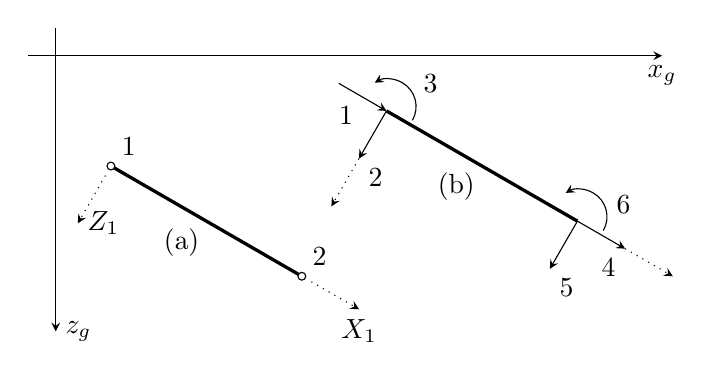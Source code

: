 \begin{tikzpicture}[scale=7,>=stealth]
 \tikzstyle{elemnode} = [draw,thin,circle,inner sep=1,fill=white]
 \coordinate (a) at (0.1,-0.2);
 \coordinate (b) at (0.6,-0.1);
 \newcommand{\beamlength}{0.4};

 \draw[->] (-0.05,0) -- (1.1,0) node[below,at end] {$x_g$};
 \draw[->] (0,0.05) -- (0,-0.5) node[right,at end] {$z_g$};
 \draw[very thick] (a) --  +(-30:0.4) 
    node[at start,elemnode] {} node[at start,above right] {1}
    node[at end,elemnode] {} node[at end,above right] {2}
    node[midway,below left,inner sep=2] {(a)};
 \draw[dotted,->] (a)++(-30:0.42) -- +(-30:0.1) node[below] {$X_1$};
 \draw[dotted,->] (a)++(-30-90:0.02) -- +(-120:0.1) node[right] {$Z_1$};

 \draw[very thick] (b) -- +(-30:0.4)
    node[midway,below left, inner sep=2] {(b)}
    coordinate[at end] (bend);
 \draw[dotted,->] (b)++(-30-90:0.1) -- +(-120:0.1);
 \draw[dotted,->] (bend)++(-30:0.1) -- +(-30:0.1);

 \draw[thin,<-] (b) -- +(-30:-0.1) node[below left,midway] {1};
 \draw[thin,->] (b) -- +(-120:0.1) node[below right,at end] {2};
 \draw[thin,->] (bend) -- +(-30:0.1) node[below left,at end] {4};
 \draw[thin,->] (bend) -- +(-120:0.1) node[below right,at end] {5};
 \draw[thin,->] (b)++(-20:0.05) arc (-30:120:0.05); \node at (0.68,-0.05) {3};
 \draw[thin,->] (bend)++(-20:0.05) arc (-30:120:0.05); \node at (1.03,-0.27) {6};
\end{tikzpicture}
